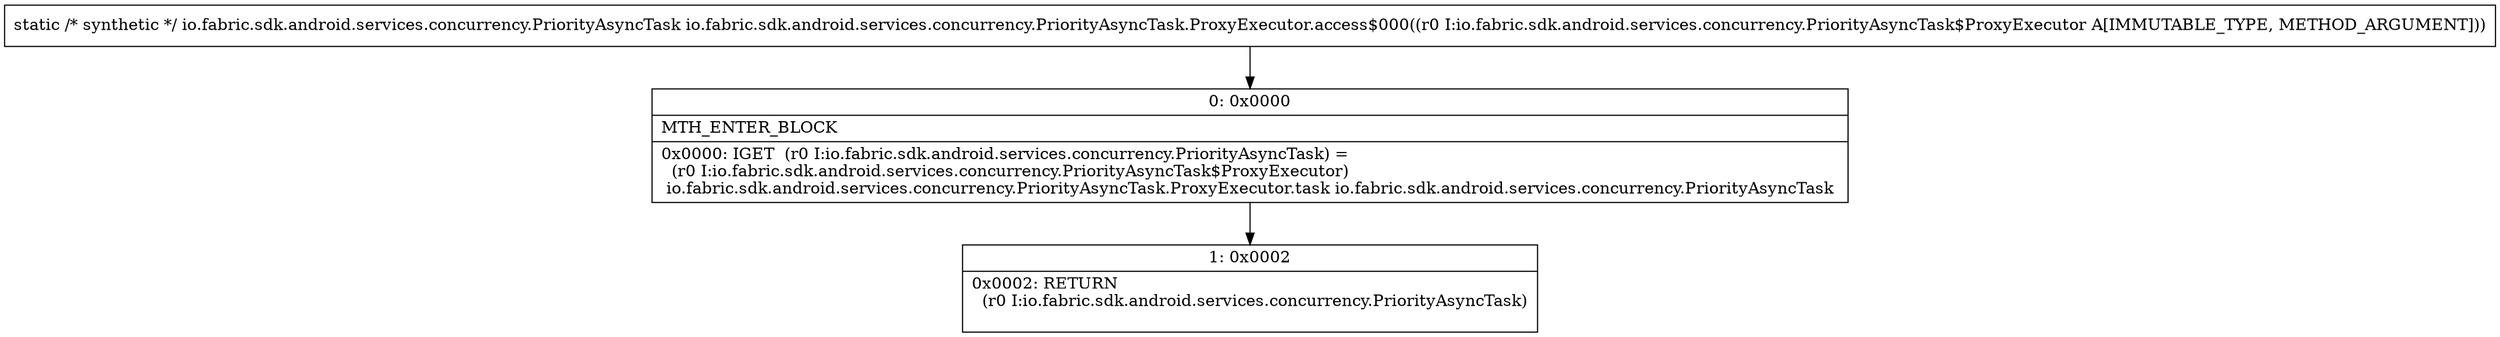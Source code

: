 digraph "CFG forio.fabric.sdk.android.services.concurrency.PriorityAsyncTask.ProxyExecutor.access$000(Lio\/fabric\/sdk\/android\/services\/concurrency\/PriorityAsyncTask$ProxyExecutor;)Lio\/fabric\/sdk\/android\/services\/concurrency\/PriorityAsyncTask;" {
Node_0 [shape=record,label="{0\:\ 0x0000|MTH_ENTER_BLOCK\l|0x0000: IGET  (r0 I:io.fabric.sdk.android.services.concurrency.PriorityAsyncTask) = \l  (r0 I:io.fabric.sdk.android.services.concurrency.PriorityAsyncTask$ProxyExecutor)\l io.fabric.sdk.android.services.concurrency.PriorityAsyncTask.ProxyExecutor.task io.fabric.sdk.android.services.concurrency.PriorityAsyncTask \l}"];
Node_1 [shape=record,label="{1\:\ 0x0002|0x0002: RETURN  \l  (r0 I:io.fabric.sdk.android.services.concurrency.PriorityAsyncTask)\l \l}"];
MethodNode[shape=record,label="{static \/* synthetic *\/ io.fabric.sdk.android.services.concurrency.PriorityAsyncTask io.fabric.sdk.android.services.concurrency.PriorityAsyncTask.ProxyExecutor.access$000((r0 I:io.fabric.sdk.android.services.concurrency.PriorityAsyncTask$ProxyExecutor A[IMMUTABLE_TYPE, METHOD_ARGUMENT])) }"];
MethodNode -> Node_0;
Node_0 -> Node_1;
}

